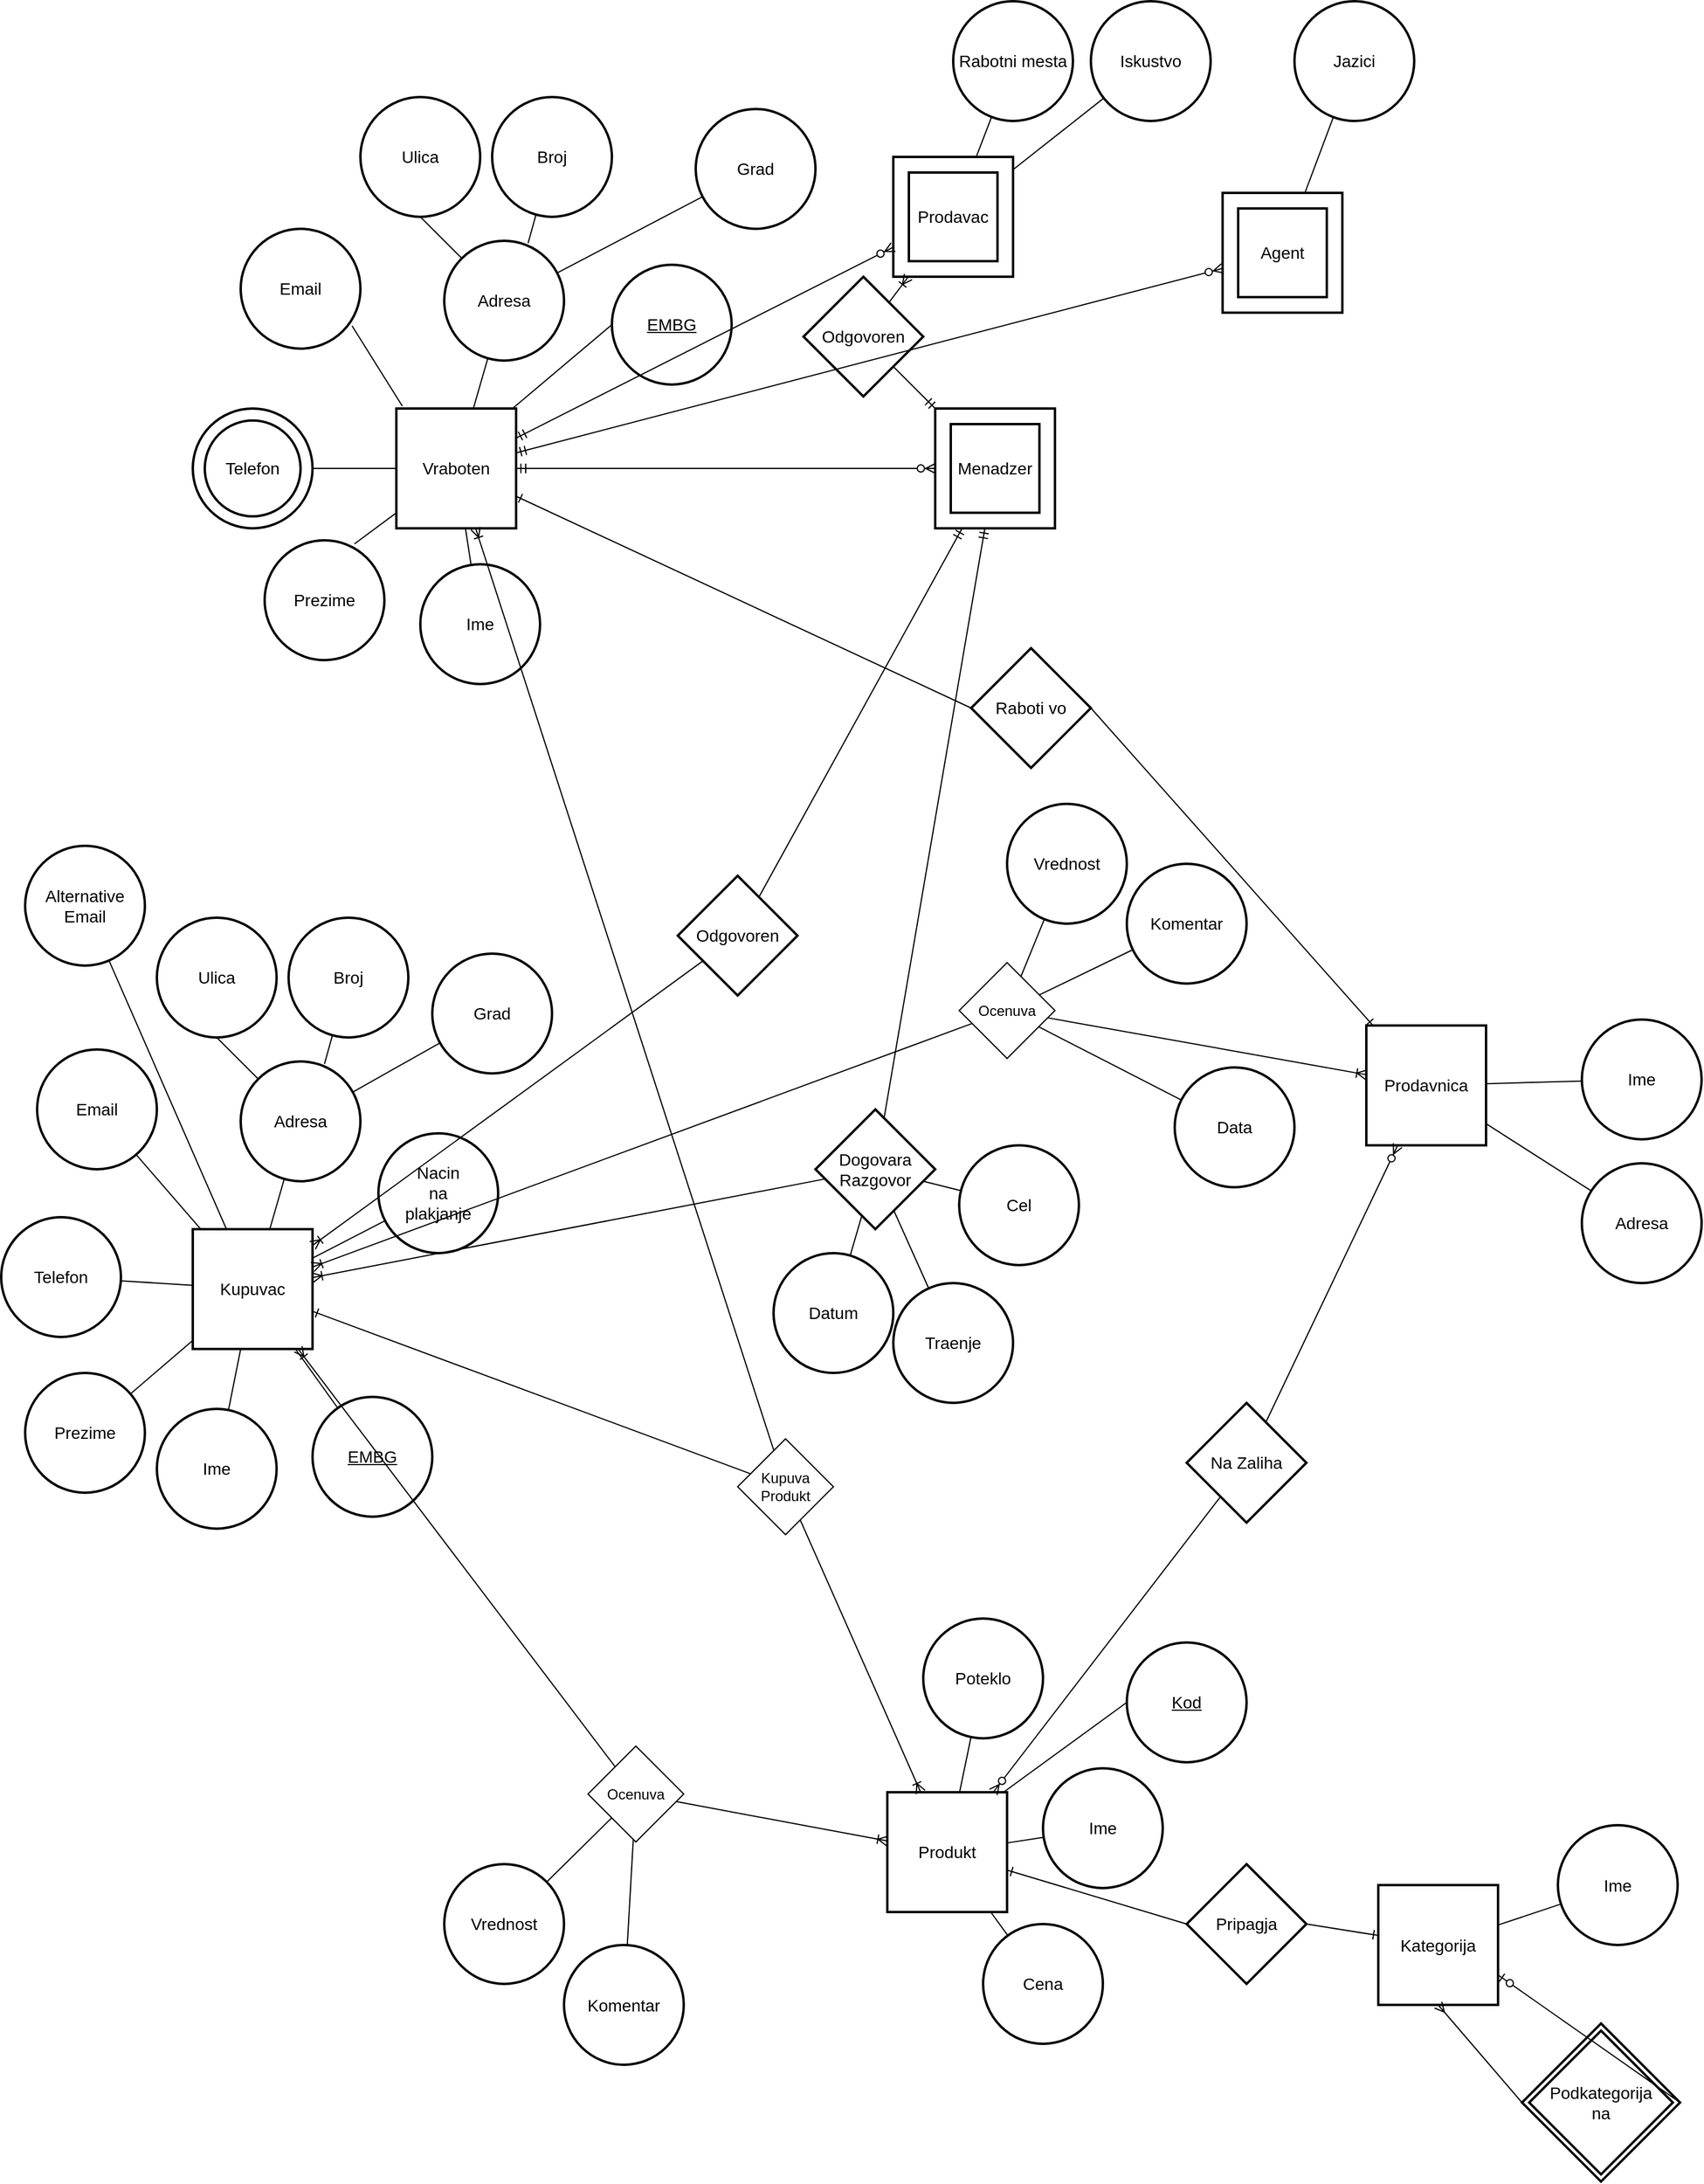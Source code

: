 <mxfile version="12.2.2" type="github" pages="1">
  <diagram id="0FhvJ4OS0k5Z7UG15rpF" name="Page-1">
    <mxGraphModel dx="2684" dy="3049" grid="1" gridSize="10" guides="1" tooltips="1" connect="1" arrows="1" fold="1" page="1" pageScale="1" pageWidth="850" pageHeight="1100" math="0" shadow="0">
      <root>
        <mxCell id="0"/>
        <mxCell id="1" parent="0"/>
        <mxCell id="MRnNkrN-hJjxFnHQ5Um4-1" value="&lt;div&gt;Vraboten&lt;/div&gt;" style="strokeWidth=2;whiteSpace=wrap;html=1;align=center;fontSize=14;" parent="1" vertex="1">
          <mxGeometry x="170" y="260" width="100" height="100" as="geometry"/>
        </mxCell>
        <mxCell id="MRnNkrN-hJjxFnHQ5Um4-2" value="&lt;div&gt;Ime&lt;/div&gt;" style="ellipse;shape=ellipse;margin=10;strokeWidth=2;fontSize=14;whiteSpace=wrap;html=1;align=center;gradientColor=#ffffff;" parent="1" vertex="1">
          <mxGeometry x="190" y="390" width="100" height="100" as="geometry"/>
        </mxCell>
        <mxCell id="MRnNkrN-hJjxFnHQ5Um4-5" value="&lt;div&gt;Prezime&lt;/div&gt;" style="ellipse;shape=ellipse;margin=10;strokeWidth=2;fontSize=14;whiteSpace=wrap;html=1;align=center;gradientColor=#ffffff;" parent="1" vertex="1">
          <mxGeometry x="60" y="370" width="100" height="100" as="geometry"/>
        </mxCell>
        <mxCell id="MRnNkrN-hJjxFnHQ5Um4-6" value="&lt;div&gt;&lt;u&gt;EMBG&lt;/u&gt;&lt;/div&gt;" style="ellipse;shape=ellipse;margin=10;strokeWidth=2;fontSize=14;whiteSpace=wrap;html=1;align=center;gradientColor=#ffffff;" parent="1" vertex="1">
          <mxGeometry x="350" y="140" width="100" height="100" as="geometry"/>
        </mxCell>
        <mxCell id="MRnNkrN-hJjxFnHQ5Um4-7" value="&lt;div&gt;Adresa&lt;/div&gt;" style="ellipse;shape=ellipse;margin=10;strokeWidth=2;fontSize=14;whiteSpace=wrap;html=1;align=center;gradientColor=#ffffff;" parent="1" vertex="1">
          <mxGeometry x="210" y="120" width="100" height="100" as="geometry"/>
        </mxCell>
        <mxCell id="MRnNkrN-hJjxFnHQ5Um4-8" value="&lt;div&gt;Ulica&lt;/div&gt;" style="ellipse;shape=ellipse;margin=10;strokeWidth=2;fontSize=14;whiteSpace=wrap;html=1;align=center;gradientColor=#ffffff;" parent="1" vertex="1">
          <mxGeometry x="140" width="100" height="100" as="geometry"/>
        </mxCell>
        <mxCell id="MRnNkrN-hJjxFnHQ5Um4-9" value="&lt;div&gt;Broj&lt;/div&gt;" style="ellipse;shape=ellipse;margin=10;strokeWidth=2;fontSize=14;whiteSpace=wrap;html=1;align=center;gradientColor=#ffffff;" parent="1" vertex="1">
          <mxGeometry x="250" width="100" height="100" as="geometry"/>
        </mxCell>
        <mxCell id="MRnNkrN-hJjxFnHQ5Um4-10" value="&lt;div&gt;Grad&lt;/div&gt;" style="ellipse;shape=ellipse;margin=10;strokeWidth=2;fontSize=14;whiteSpace=wrap;html=1;align=center;gradientColor=#ffffff;" parent="1" vertex="1">
          <mxGeometry x="420" y="10" width="100" height="100" as="geometry"/>
        </mxCell>
        <mxCell id="MRnNkrN-hJjxFnHQ5Um4-12" value="&lt;div&gt;Email&lt;/div&gt;" style="ellipse;shape=ellipse;margin=10;strokeWidth=2;fontSize=14;whiteSpace=wrap;html=1;align=center;gradientColor=#ffffff;" parent="1" vertex="1">
          <mxGeometry x="40" y="110" width="100" height="100" as="geometry"/>
        </mxCell>
        <mxCell id="MRnNkrN-hJjxFnHQ5Um4-13" value="Telefon" style="ellipse;shape=doubleEllipse;margin=10;strokeWidth=2;fontSize=14;whiteSpace=wrap;html=1;align=center;gradientColor=#ffffff;" parent="1" vertex="1">
          <mxGeometry y="260" width="100" height="100" as="geometry"/>
        </mxCell>
        <mxCell id="MRnNkrN-hJjxFnHQ5Um4-15" value="" style="fontSize=12;html=1;endArrow=none;endFill=0;" parent="1" source="MRnNkrN-hJjxFnHQ5Um4-7" target="MRnNkrN-hJjxFnHQ5Um4-10" edge="1">
          <mxGeometry width="100" height="100" relative="1" as="geometry">
            <mxPoint x="-430" y="730" as="sourcePoint"/>
            <mxPoint x="-330" y="630" as="targetPoint"/>
          </mxGeometry>
        </mxCell>
        <mxCell id="MRnNkrN-hJjxFnHQ5Um4-17" value="" style="fontSize=12;html=1;endArrow=none;endFill=0;exitX=0.7;exitY=0.02;exitDx=0;exitDy=0;exitPerimeter=0;" parent="1" source="MRnNkrN-hJjxFnHQ5Um4-7" target="MRnNkrN-hJjxFnHQ5Um4-9" edge="1">
          <mxGeometry width="100" height="100" relative="1" as="geometry">
            <mxPoint x="248" y="150" as="sourcePoint"/>
            <mxPoint x="370" y="90" as="targetPoint"/>
          </mxGeometry>
        </mxCell>
        <mxCell id="MRnNkrN-hJjxFnHQ5Um4-18" value="" style="fontSize=12;html=1;endArrow=none;endFill=0;entryX=0.5;entryY=1;entryDx=0;entryDy=0;" parent="1" source="MRnNkrN-hJjxFnHQ5Um4-7" target="MRnNkrN-hJjxFnHQ5Um4-8" edge="1">
          <mxGeometry width="100" height="100" relative="1" as="geometry">
            <mxPoint x="190" y="140" as="sourcePoint"/>
            <mxPoint x="380" y="100" as="targetPoint"/>
          </mxGeometry>
        </mxCell>
        <mxCell id="MRnNkrN-hJjxFnHQ5Um4-20" value="" style="fontSize=12;html=1;endArrow=none;endFill=0;entryX=0.93;entryY=0.81;entryDx=0;entryDy=0;entryPerimeter=0;exitX=0.05;exitY=-0.02;exitDx=0;exitDy=0;exitPerimeter=0;" parent="1" source="MRnNkrN-hJjxFnHQ5Um4-1" target="MRnNkrN-hJjxFnHQ5Um4-12" edge="1">
          <mxGeometry width="100" height="100" relative="1" as="geometry">
            <mxPoint x="234.645" y="144.645" as="sourcePoint"/>
            <mxPoint x="200" y="110" as="targetPoint"/>
          </mxGeometry>
        </mxCell>
        <mxCell id="MRnNkrN-hJjxFnHQ5Um4-21" value="" style="fontSize=12;html=1;endArrow=none;endFill=0;" parent="1" source="MRnNkrN-hJjxFnHQ5Um4-7" target="MRnNkrN-hJjxFnHQ5Um4-1" edge="1">
          <mxGeometry width="100" height="100" relative="1" as="geometry">
            <mxPoint x="244.645" y="154.645" as="sourcePoint"/>
            <mxPoint x="252" y="250" as="targetPoint"/>
          </mxGeometry>
        </mxCell>
        <mxCell id="MRnNkrN-hJjxFnHQ5Um4-22" value="" style="fontSize=12;html=1;endArrow=none;endFill=0;entryX=0.97;entryY=0;entryDx=0;entryDy=0;exitX=0;exitY=0.5;exitDx=0;exitDy=0;entryPerimeter=0;" parent="1" source="MRnNkrN-hJjxFnHQ5Um4-6" target="MRnNkrN-hJjxFnHQ5Um4-1" edge="1">
          <mxGeometry width="100" height="100" relative="1" as="geometry">
            <mxPoint x="254.645" y="164.645" as="sourcePoint"/>
            <mxPoint x="220" y="130" as="targetPoint"/>
          </mxGeometry>
        </mxCell>
        <mxCell id="MRnNkrN-hJjxFnHQ5Um4-23" value="" style="fontSize=12;html=1;endArrow=none;endFill=0;entryX=0.75;entryY=0.03;entryDx=0;entryDy=0;entryPerimeter=0;" parent="1" source="MRnNkrN-hJjxFnHQ5Um4-1" target="MRnNkrN-hJjxFnHQ5Um4-5" edge="1">
          <mxGeometry width="100" height="100" relative="1" as="geometry">
            <mxPoint x="264.645" y="174.645" as="sourcePoint"/>
            <mxPoint x="230" y="140" as="targetPoint"/>
          </mxGeometry>
        </mxCell>
        <mxCell id="MRnNkrN-hJjxFnHQ5Um4-24" value="" style="fontSize=12;html=1;endArrow=none;endFill=0;" parent="1" source="MRnNkrN-hJjxFnHQ5Um4-1" target="MRnNkrN-hJjxFnHQ5Um4-13" edge="1">
          <mxGeometry width="100" height="100" relative="1" as="geometry">
            <mxPoint x="274.645" y="184.645" as="sourcePoint"/>
            <mxPoint x="240" y="150" as="targetPoint"/>
          </mxGeometry>
        </mxCell>
        <mxCell id="MRnNkrN-hJjxFnHQ5Um4-25" value="" style="fontSize=12;html=1;endArrow=none;endFill=0;" parent="1" source="MRnNkrN-hJjxFnHQ5Um4-1" target="MRnNkrN-hJjxFnHQ5Um4-2" edge="1">
          <mxGeometry width="100" height="100" relative="1" as="geometry">
            <mxPoint x="284.645" y="194.645" as="sourcePoint"/>
            <mxPoint x="250" y="160" as="targetPoint"/>
          </mxGeometry>
        </mxCell>
        <mxCell id="MRnNkrN-hJjxFnHQ5Um4-26" value="&lt;div&gt;Produkt&lt;/div&gt;" style="strokeWidth=2;whiteSpace=wrap;html=1;align=center;fontSize=14;" parent="1" vertex="1">
          <mxGeometry x="580" y="1415" width="100" height="100" as="geometry"/>
        </mxCell>
        <mxCell id="MRnNkrN-hJjxFnHQ5Um4-27" value="&lt;div&gt;Ime&lt;/div&gt;" style="ellipse;shape=ellipse;margin=10;strokeWidth=2;fontSize=14;whiteSpace=wrap;html=1;align=center;gradientColor=#ffffff;" parent="1" vertex="1">
          <mxGeometry x="710" y="1395" width="100" height="100" as="geometry"/>
        </mxCell>
        <mxCell id="MRnNkrN-hJjxFnHQ5Um4-28" value="&lt;div&gt;Cena&lt;/div&gt;" style="ellipse;shape=ellipse;margin=10;strokeWidth=2;fontSize=14;whiteSpace=wrap;html=1;align=center;gradientColor=#ffffff;" parent="1" vertex="1">
          <mxGeometry x="660" y="1525" width="100" height="100" as="geometry"/>
        </mxCell>
        <mxCell id="MRnNkrN-hJjxFnHQ5Um4-29" value="&lt;div&gt;&lt;u&gt;Kod&lt;/u&gt;&lt;/div&gt;" style="ellipse;shape=ellipse;margin=10;strokeWidth=2;fontSize=14;whiteSpace=wrap;html=1;align=center;gradientColor=#ffffff;" parent="1" vertex="1">
          <mxGeometry x="780" y="1290" width="100" height="100" as="geometry"/>
        </mxCell>
        <mxCell id="MRnNkrN-hJjxFnHQ5Um4-34" value="Poteklo" style="ellipse;shape=ellipse;margin=10;strokeWidth=2;fontSize=14;whiteSpace=wrap;html=1;align=center;gradientColor=#ffffff;" parent="1" vertex="1">
          <mxGeometry x="610" y="1270" width="100" height="100" as="geometry"/>
        </mxCell>
        <mxCell id="MRnNkrN-hJjxFnHQ5Um4-39" value="" style="fontSize=12;html=1;endArrow=none;endFill=0;" parent="1" source="MRnNkrN-hJjxFnHQ5Um4-26" target="MRnNkrN-hJjxFnHQ5Um4-34" edge="1">
          <mxGeometry width="100" height="100" relative="1" as="geometry">
            <mxPoint x="594.645" y="1284.645" as="sourcePoint"/>
            <mxPoint x="560" y="1250" as="targetPoint"/>
          </mxGeometry>
        </mxCell>
        <mxCell id="MRnNkrN-hJjxFnHQ5Um4-41" value="" style="fontSize=12;html=1;endArrow=none;endFill=0;entryX=0.97;entryY=0;entryDx=0;entryDy=0;exitX=0;exitY=0.5;exitDx=0;exitDy=0;entryPerimeter=0;" parent="1" source="MRnNkrN-hJjxFnHQ5Um4-29" target="MRnNkrN-hJjxFnHQ5Um4-26" edge="1">
          <mxGeometry width="100" height="100" relative="1" as="geometry">
            <mxPoint x="614.645" y="1304.645" as="sourcePoint"/>
            <mxPoint x="580" y="1270" as="targetPoint"/>
          </mxGeometry>
        </mxCell>
        <mxCell id="MRnNkrN-hJjxFnHQ5Um4-42" value="" style="fontSize=12;html=1;endArrow=none;endFill=0;" parent="1" source="MRnNkrN-hJjxFnHQ5Um4-26" target="MRnNkrN-hJjxFnHQ5Um4-28" edge="1">
          <mxGeometry width="100" height="100" relative="1" as="geometry">
            <mxPoint x="624.645" y="1314.645" as="sourcePoint"/>
            <mxPoint x="590" y="1280" as="targetPoint"/>
          </mxGeometry>
        </mxCell>
        <mxCell id="MRnNkrN-hJjxFnHQ5Um4-44" value="" style="fontSize=12;html=1;endArrow=none;endFill=0;" parent="1" source="MRnNkrN-hJjxFnHQ5Um4-26" target="MRnNkrN-hJjxFnHQ5Um4-27" edge="1">
          <mxGeometry width="100" height="100" relative="1" as="geometry">
            <mxPoint x="644.645" y="1334.645" as="sourcePoint"/>
            <mxPoint x="610" y="1300" as="targetPoint"/>
          </mxGeometry>
        </mxCell>
        <mxCell id="MRnNkrN-hJjxFnHQ5Um4-45" value="Prodavnica" style="strokeWidth=2;whiteSpace=wrap;html=1;align=center;fontSize=14;" parent="1" vertex="1">
          <mxGeometry x="980" y="775" width="100" height="100" as="geometry"/>
        </mxCell>
        <mxCell id="MRnNkrN-hJjxFnHQ5Um4-46" value="&lt;div&gt;Ime&lt;/div&gt;" style="ellipse;shape=ellipse;margin=10;strokeWidth=2;fontSize=14;whiteSpace=wrap;html=1;align=center;gradientColor=#ffffff;" parent="1" vertex="1">
          <mxGeometry x="1160" y="770" width="100" height="100" as="geometry"/>
        </mxCell>
        <mxCell id="MRnNkrN-hJjxFnHQ5Um4-47" value="Adresa" style="ellipse;shape=ellipse;margin=10;strokeWidth=2;fontSize=14;whiteSpace=wrap;html=1;align=center;gradientColor=#ffffff;" parent="1" vertex="1">
          <mxGeometry x="1160" y="890" width="100" height="100" as="geometry"/>
        </mxCell>
        <mxCell id="MRnNkrN-hJjxFnHQ5Um4-52" value="" style="fontSize=12;html=1;endArrow=none;endFill=0;" parent="1" source="MRnNkrN-hJjxFnHQ5Um4-45" target="MRnNkrN-hJjxFnHQ5Um4-47" edge="1">
          <mxGeometry width="100" height="100" relative="1" as="geometry">
            <mxPoint x="1074.645" y="689.645" as="sourcePoint"/>
            <mxPoint x="1040" y="655" as="targetPoint"/>
          </mxGeometry>
        </mxCell>
        <mxCell id="MRnNkrN-hJjxFnHQ5Um4-53" value="" style="fontSize=12;html=1;endArrow=none;endFill=0;" parent="1" source="MRnNkrN-hJjxFnHQ5Um4-45" target="MRnNkrN-hJjxFnHQ5Um4-46" edge="1">
          <mxGeometry width="100" height="100" relative="1" as="geometry">
            <mxPoint x="1094.645" y="709.645" as="sourcePoint"/>
            <mxPoint x="1060" y="675" as="targetPoint"/>
          </mxGeometry>
        </mxCell>
        <mxCell id="MRnNkrN-hJjxFnHQ5Um4-63" value="Kupuvac" style="strokeWidth=2;whiteSpace=wrap;html=1;align=center;fontSize=14;" parent="1" vertex="1">
          <mxGeometry y="945" width="100" height="100" as="geometry"/>
        </mxCell>
        <mxCell id="MRnNkrN-hJjxFnHQ5Um4-64" value="&lt;div&gt;Ime&lt;/div&gt;" style="ellipse;shape=ellipse;margin=10;strokeWidth=2;fontSize=14;whiteSpace=wrap;html=1;align=center;gradientColor=#ffffff;" parent="1" vertex="1">
          <mxGeometry x="-30" y="1095" width="100" height="100" as="geometry"/>
        </mxCell>
        <mxCell id="MRnNkrN-hJjxFnHQ5Um4-65" value="&lt;div&gt;Prezime&lt;/div&gt;" style="ellipse;shape=ellipse;margin=10;strokeWidth=2;fontSize=14;whiteSpace=wrap;html=1;align=center;gradientColor=#ffffff;" parent="1" vertex="1">
          <mxGeometry x="-140" y="1065" width="100" height="100" as="geometry"/>
        </mxCell>
        <mxCell id="MRnNkrN-hJjxFnHQ5Um4-66" value="&lt;div&gt;&lt;u&gt;EMBG&lt;/u&gt;&lt;/div&gt;" style="ellipse;shape=ellipse;margin=10;strokeWidth=2;fontSize=14;whiteSpace=wrap;html=1;align=center;gradientColor=#ffffff;" parent="1" vertex="1">
          <mxGeometry x="100" y="1085" width="100" height="100" as="geometry"/>
        </mxCell>
        <mxCell id="MRnNkrN-hJjxFnHQ5Um4-67" value="&lt;div&gt;Adresa&lt;/div&gt;" style="ellipse;shape=ellipse;margin=10;strokeWidth=2;fontSize=14;whiteSpace=wrap;html=1;align=center;gradientColor=#ffffff;" parent="1" vertex="1">
          <mxGeometry x="40" y="805" width="100" height="100" as="geometry"/>
        </mxCell>
        <mxCell id="MRnNkrN-hJjxFnHQ5Um4-68" value="&lt;div&gt;Ulica&lt;/div&gt;" style="ellipse;shape=ellipse;margin=10;strokeWidth=2;fontSize=14;whiteSpace=wrap;html=1;align=center;gradientColor=#ffffff;" parent="1" vertex="1">
          <mxGeometry x="-30" y="685" width="100" height="100" as="geometry"/>
        </mxCell>
        <mxCell id="MRnNkrN-hJjxFnHQ5Um4-69" value="&lt;div&gt;Broj&lt;/div&gt;" style="ellipse;shape=ellipse;margin=10;strokeWidth=2;fontSize=14;whiteSpace=wrap;html=1;align=center;gradientColor=#ffffff;" parent="1" vertex="1">
          <mxGeometry x="80" y="685" width="100" height="100" as="geometry"/>
        </mxCell>
        <mxCell id="MRnNkrN-hJjxFnHQ5Um4-70" value="&lt;div&gt;Grad&lt;/div&gt;" style="ellipse;shape=ellipse;margin=10;strokeWidth=2;fontSize=14;whiteSpace=wrap;html=1;align=center;gradientColor=#ffffff;" parent="1" vertex="1">
          <mxGeometry x="200" y="715" width="100" height="100" as="geometry"/>
        </mxCell>
        <mxCell id="MRnNkrN-hJjxFnHQ5Um4-71" value="&lt;div&gt;Email&lt;/div&gt;" style="ellipse;shape=ellipse;margin=10;strokeWidth=2;fontSize=14;whiteSpace=wrap;html=1;align=center;gradientColor=#ffffff;" parent="1" vertex="1">
          <mxGeometry x="-130" y="795" width="100" height="100" as="geometry"/>
        </mxCell>
        <mxCell id="MRnNkrN-hJjxFnHQ5Um4-73" value="" style="fontSize=12;html=1;endArrow=none;endFill=0;" parent="1" source="MRnNkrN-hJjxFnHQ5Um4-67" target="MRnNkrN-hJjxFnHQ5Um4-70" edge="1">
          <mxGeometry width="100" height="100" relative="1" as="geometry">
            <mxPoint x="-600" y="1415" as="sourcePoint"/>
            <mxPoint x="-500" y="1315" as="targetPoint"/>
          </mxGeometry>
        </mxCell>
        <mxCell id="MRnNkrN-hJjxFnHQ5Um4-74" value="" style="fontSize=12;html=1;endArrow=none;endFill=0;exitX=0.7;exitY=0.02;exitDx=0;exitDy=0;exitPerimeter=0;" parent="1" source="MRnNkrN-hJjxFnHQ5Um4-67" target="MRnNkrN-hJjxFnHQ5Um4-69" edge="1">
          <mxGeometry width="100" height="100" relative="1" as="geometry">
            <mxPoint x="78" y="835" as="sourcePoint"/>
            <mxPoint x="200" y="775" as="targetPoint"/>
          </mxGeometry>
        </mxCell>
        <mxCell id="MRnNkrN-hJjxFnHQ5Um4-75" value="" style="fontSize=12;html=1;endArrow=none;endFill=0;entryX=0.5;entryY=1;entryDx=0;entryDy=0;" parent="1" source="MRnNkrN-hJjxFnHQ5Um4-67" target="MRnNkrN-hJjxFnHQ5Um4-68" edge="1">
          <mxGeometry width="100" height="100" relative="1" as="geometry">
            <mxPoint x="20" y="825" as="sourcePoint"/>
            <mxPoint x="210" y="785" as="targetPoint"/>
          </mxGeometry>
        </mxCell>
        <mxCell id="MRnNkrN-hJjxFnHQ5Um4-76" value="" style="fontSize=12;html=1;endArrow=none;endFill=0;" parent="1" source="MRnNkrN-hJjxFnHQ5Um4-63" target="MRnNkrN-hJjxFnHQ5Um4-71" edge="1">
          <mxGeometry width="100" height="100" relative="1" as="geometry">
            <mxPoint x="64.645" y="829.645" as="sourcePoint"/>
            <mxPoint x="30" y="795" as="targetPoint"/>
          </mxGeometry>
        </mxCell>
        <mxCell id="MRnNkrN-hJjxFnHQ5Um4-77" value="" style="fontSize=12;html=1;endArrow=none;endFill=0;" parent="1" source="MRnNkrN-hJjxFnHQ5Um4-67" target="MRnNkrN-hJjxFnHQ5Um4-63" edge="1">
          <mxGeometry width="100" height="100" relative="1" as="geometry">
            <mxPoint x="74.645" y="839.645" as="sourcePoint"/>
            <mxPoint x="82" y="935" as="targetPoint"/>
          </mxGeometry>
        </mxCell>
        <mxCell id="MRnNkrN-hJjxFnHQ5Um4-78" value="" style="fontSize=12;html=1;endArrow=none;endFill=0;" parent="1" source="MRnNkrN-hJjxFnHQ5Um4-66" target="MRnNkrN-hJjxFnHQ5Um4-63" edge="1">
          <mxGeometry width="100" height="100" relative="1" as="geometry">
            <mxPoint x="84.645" y="849.645" as="sourcePoint"/>
            <mxPoint x="50" y="815" as="targetPoint"/>
          </mxGeometry>
        </mxCell>
        <mxCell id="MRnNkrN-hJjxFnHQ5Um4-79" value="" style="fontSize=12;html=1;endArrow=none;endFill=0;" parent="1" source="MRnNkrN-hJjxFnHQ5Um4-63" target="MRnNkrN-hJjxFnHQ5Um4-65" edge="1">
          <mxGeometry width="100" height="100" relative="1" as="geometry">
            <mxPoint x="94.645" y="859.645" as="sourcePoint"/>
            <mxPoint x="60" y="825" as="targetPoint"/>
          </mxGeometry>
        </mxCell>
        <mxCell id="MRnNkrN-hJjxFnHQ5Um4-80" value="" style="fontSize=12;html=1;endArrow=none;endFill=0;" parent="1" source="MRnNkrN-hJjxFnHQ5Um4-63" target="MRnNkrN-hJjxFnHQ5Um4-82" edge="1">
          <mxGeometry width="100" height="100" relative="1" as="geometry">
            <mxPoint x="104.645" y="869.645" as="sourcePoint"/>
            <mxPoint x="-70" y="995" as="targetPoint"/>
          </mxGeometry>
        </mxCell>
        <mxCell id="MRnNkrN-hJjxFnHQ5Um4-81" value="" style="fontSize=12;html=1;endArrow=none;endFill=0;" parent="1" source="MRnNkrN-hJjxFnHQ5Um4-63" target="MRnNkrN-hJjxFnHQ5Um4-64" edge="1">
          <mxGeometry width="100" height="100" relative="1" as="geometry">
            <mxPoint x="114.645" y="879.645" as="sourcePoint"/>
            <mxPoint x="80" y="845" as="targetPoint"/>
          </mxGeometry>
        </mxCell>
        <mxCell id="MRnNkrN-hJjxFnHQ5Um4-82" value="&lt;div&gt;Telefon&lt;/div&gt;" style="ellipse;shape=ellipse;margin=10;strokeWidth=2;fontSize=14;whiteSpace=wrap;html=1;align=center;gradientColor=#ffffff;" parent="1" vertex="1">
          <mxGeometry x="-160" y="935" width="100" height="100" as="geometry"/>
        </mxCell>
        <mxCell id="MRnNkrN-hJjxFnHQ5Um4-83" value="&lt;div&gt;Nacin&lt;/div&gt;&lt;div&gt;na&lt;/div&gt;&lt;div&gt;plakjanje&lt;br&gt;&lt;/div&gt;" style="ellipse;shape=ellipse;margin=10;strokeWidth=2;fontSize=14;whiteSpace=wrap;html=1;align=center;gradientColor=#ffffff;" parent="1" vertex="1">
          <mxGeometry x="155" y="865" width="100" height="100" as="geometry"/>
        </mxCell>
        <mxCell id="MRnNkrN-hJjxFnHQ5Um4-84" value="" style="fontSize=12;html=1;endArrow=none;endFill=0;" parent="1" source="MRnNkrN-hJjxFnHQ5Um4-63" target="MRnNkrN-hJjxFnHQ5Um4-83" edge="1">
          <mxGeometry width="100" height="100" relative="1" as="geometry">
            <mxPoint x="336.667" y="1010" as="sourcePoint"/>
            <mxPoint x="360" y="860" as="targetPoint"/>
          </mxGeometry>
        </mxCell>
        <mxCell id="MRnNkrN-hJjxFnHQ5Um4-85" value="&lt;div&gt;Alternative&lt;/div&gt;&lt;div&gt;Email&lt;/div&gt;" style="ellipse;shape=ellipse;margin=10;strokeWidth=2;fontSize=14;whiteSpace=wrap;html=1;align=center;gradientColor=#ffffff;" parent="1" vertex="1">
          <mxGeometry x="-140" y="625" width="100" height="100" as="geometry"/>
        </mxCell>
        <mxCell id="MRnNkrN-hJjxFnHQ5Um4-86" value="" style="fontSize=12;html=1;endArrow=none;endFill=0;" parent="1" source="MRnNkrN-hJjxFnHQ5Um4-63" target="MRnNkrN-hJjxFnHQ5Um4-85" edge="1">
          <mxGeometry width="100" height="100" relative="1" as="geometry">
            <mxPoint x="-9.833" y="820" as="sourcePoint"/>
            <mxPoint x="13.5" y="670" as="targetPoint"/>
          </mxGeometry>
        </mxCell>
        <mxCell id="MRnNkrN-hJjxFnHQ5Um4-87" value="Kategorija" style="strokeWidth=2;whiteSpace=wrap;html=1;align=center;fontSize=14;" parent="1" vertex="1">
          <mxGeometry x="990" y="1492.5" width="100" height="100" as="geometry"/>
        </mxCell>
        <mxCell id="MRnNkrN-hJjxFnHQ5Um4-88" value="&lt;div&gt;Ime&lt;/div&gt;" style="ellipse;shape=ellipse;margin=10;strokeWidth=2;fontSize=14;whiteSpace=wrap;html=1;align=center;gradientColor=#ffffff;" parent="1" vertex="1">
          <mxGeometry x="1140" y="1442.5" width="100" height="100" as="geometry"/>
        </mxCell>
        <mxCell id="MRnNkrN-hJjxFnHQ5Um4-91" value="" style="fontSize=12;html=1;endArrow=none;endFill=0;" parent="1" source="MRnNkrN-hJjxFnHQ5Um4-87" target="MRnNkrN-hJjxFnHQ5Um4-88" edge="1">
          <mxGeometry width="100" height="100" relative="1" as="geometry">
            <mxPoint x="1074.645" y="1382.145" as="sourcePoint"/>
            <mxPoint x="1040" y="1347.5" as="targetPoint"/>
          </mxGeometry>
        </mxCell>
        <mxCell id="MRnNkrN-hJjxFnHQ5Um4-93" value="&lt;div&gt;Podkategorija&lt;/div&gt;&lt;div&gt;na&lt;br&gt;&lt;/div&gt;" style="shape=rhombus;double=1;strokeWidth=2;fontSize=17;perimeter=rhombusPerimeter;whiteSpace=wrap;html=1;align=center;fontSize=14;gradientColor=#ffffff;" parent="1" vertex="1">
          <mxGeometry x="1110" y="1608" width="132" height="132" as="geometry"/>
        </mxCell>
        <mxCell id="MRnNkrN-hJjxFnHQ5Um4-95" value="" style="fontSize=12;html=1;endArrow=ERzeroToOne;endFill=1;exitX=1;exitY=0.5;exitDx=0;exitDy=0;entryX=1;entryY=0.75;entryDx=0;entryDy=0;" parent="1" source="MRnNkrN-hJjxFnHQ5Um4-93" edge="1" target="MRnNkrN-hJjxFnHQ5Um4-87">
          <mxGeometry width="100" height="100" relative="1" as="geometry">
            <mxPoint x="1160" y="1672.5" as="sourcePoint"/>
            <mxPoint x="1070" y="1596.5" as="targetPoint"/>
          </mxGeometry>
        </mxCell>
        <mxCell id="MRnNkrN-hJjxFnHQ5Um4-96" value="" style="fontSize=12;html=1;endArrow=ERmany;exitX=0;exitY=0.5;exitDx=0;exitDy=0;entryX=0.5;entryY=1;entryDx=0;entryDy=0;" parent="1" source="MRnNkrN-hJjxFnHQ5Um4-93" target="MRnNkrN-hJjxFnHQ5Um4-87" edge="1">
          <mxGeometry width="100" height="100" relative="1" as="geometry">
            <mxPoint x="410" y="1822.5" as="sourcePoint"/>
            <mxPoint x="510" y="1722.5" as="targetPoint"/>
          </mxGeometry>
        </mxCell>
        <mxCell id="MRnNkrN-hJjxFnHQ5Um4-97" value="Prodavac" style="shape=ext;strokeWidth=2;margin=10;double=1;whiteSpace=wrap;html=1;align=center;fontSize=14;gradientColor=#ffffff;" parent="1" vertex="1">
          <mxGeometry x="585" y="50" width="100" height="100" as="geometry"/>
        </mxCell>
        <mxCell id="MRnNkrN-hJjxFnHQ5Um4-98" value="Rabotni mesta" style="ellipse;shape=ellipse;margin=10;strokeWidth=2;fontSize=14;whiteSpace=wrap;html=1;align=center;gradientColor=#ffffff;" parent="1" vertex="1">
          <mxGeometry x="635" y="-80" width="100" height="100" as="geometry"/>
        </mxCell>
        <mxCell id="MRnNkrN-hJjxFnHQ5Um4-99" value="Iskustvo" style="ellipse;shape=ellipse;margin=10;strokeWidth=2;fontSize=14;whiteSpace=wrap;html=1;align=center;gradientColor=#ffffff;" parent="1" vertex="1">
          <mxGeometry x="750" y="-80" width="100" height="100" as="geometry"/>
        </mxCell>
        <mxCell id="MRnNkrN-hJjxFnHQ5Um4-100" value="" style="fontSize=12;html=1;endArrow=none;endFill=0;" parent="1" source="MRnNkrN-hJjxFnHQ5Um4-97" target="MRnNkrN-hJjxFnHQ5Um4-99" edge="1">
          <mxGeometry width="100" height="100" relative="1" as="geometry">
            <mxPoint x="615" y="177.059" as="sourcePoint"/>
            <mxPoint x="675" y="-30" as="targetPoint"/>
          </mxGeometry>
        </mxCell>
        <mxCell id="MRnNkrN-hJjxFnHQ5Um4-101" value="" style="fontSize=12;html=1;endArrow=none;endFill=0;" parent="1" source="MRnNkrN-hJjxFnHQ5Um4-97" target="MRnNkrN-hJjxFnHQ5Um4-98" edge="1">
          <mxGeometry width="100" height="100" relative="1" as="geometry">
            <mxPoint x="672.692" y="190" as="sourcePoint"/>
            <mxPoint x="695" y="-10" as="targetPoint"/>
          </mxGeometry>
        </mxCell>
        <mxCell id="MRnNkrN-hJjxFnHQ5Um4-102" value="Agent" style="shape=ext;strokeWidth=2;margin=10;double=1;whiteSpace=wrap;html=1;align=center;fontSize=14;gradientColor=#ffffff;" parent="1" vertex="1">
          <mxGeometry x="860" y="80" width="100" height="100" as="geometry"/>
        </mxCell>
        <mxCell id="MRnNkrN-hJjxFnHQ5Um4-103" value="Jazici" style="ellipse;shape=ellipse;margin=10;strokeWidth=2;fontSize=14;whiteSpace=wrap;html=1;align=center;gradientColor=#ffffff;" parent="1" vertex="1">
          <mxGeometry x="920" y="-80" width="100" height="100" as="geometry"/>
        </mxCell>
        <mxCell id="MRnNkrN-hJjxFnHQ5Um4-106" value="" style="fontSize=12;html=1;endArrow=none;endFill=0;" parent="1" source="MRnNkrN-hJjxFnHQ5Um4-102" target="MRnNkrN-hJjxFnHQ5Um4-103" edge="1">
          <mxGeometry width="100" height="100" relative="1" as="geometry">
            <mxPoint x="957.692" y="190" as="sourcePoint"/>
            <mxPoint x="980" y="-10" as="targetPoint"/>
          </mxGeometry>
        </mxCell>
        <mxCell id="MRnNkrN-hJjxFnHQ5Um4-107" value="Menadzer" style="shape=ext;strokeWidth=2;margin=10;double=1;whiteSpace=wrap;html=1;align=center;fontSize=14;gradientColor=#ffffff;" parent="1" vertex="1">
          <mxGeometry x="620" y="260" width="100" height="100" as="geometry"/>
        </mxCell>
        <mxCell id="MRnNkrN-hJjxFnHQ5Um4-110" value="&lt;div&gt;Odgovoren&lt;/div&gt;" style="shape=rhombus;strokeWidth=2;fontSize=17;perimeter=rhombusPerimeter;whiteSpace=wrap;html=1;align=center;fontSize=14;gradientColor=#ffffff;" parent="1" vertex="1">
          <mxGeometry x="510" y="150" width="100" height="100" as="geometry"/>
        </mxCell>
        <mxCell id="MRnNkrN-hJjxFnHQ5Um4-111" value="" style="fontSize=12;html=1;endArrow=ERoneToMany;" parent="1" source="MRnNkrN-hJjxFnHQ5Um4-110" target="MRnNkrN-hJjxFnHQ5Um4-97" edge="1">
          <mxGeometry width="100" height="100" relative="1" as="geometry">
            <mxPoint x="470" y="540" as="sourcePoint"/>
            <mxPoint x="570" y="440" as="targetPoint"/>
          </mxGeometry>
        </mxCell>
        <mxCell id="MRnNkrN-hJjxFnHQ5Um4-113" value="" style="fontSize=12;html=1;endArrow=ERmandOne;" parent="1" source="MRnNkrN-hJjxFnHQ5Um4-110" target="MRnNkrN-hJjxFnHQ5Um4-107" edge="1">
          <mxGeometry width="100" height="100" relative="1" as="geometry">
            <mxPoint x="510" y="510" as="sourcePoint"/>
            <mxPoint x="610" y="410" as="targetPoint"/>
          </mxGeometry>
        </mxCell>
        <mxCell id="MRnNkrN-hJjxFnHQ5Um4-118" value="" style="fontSize=12;html=1;endArrow=ERzeroToMany;startArrow=ERmandOne;" parent="1" source="MRnNkrN-hJjxFnHQ5Um4-1" target="MRnNkrN-hJjxFnHQ5Um4-97" edge="1">
          <mxGeometry width="100" height="100" relative="1" as="geometry">
            <mxPoint x="430" y="420" as="sourcePoint"/>
            <mxPoint x="530" y="320" as="targetPoint"/>
          </mxGeometry>
        </mxCell>
        <mxCell id="MRnNkrN-hJjxFnHQ5Um4-119" value="" style="fontSize=12;html=1;endArrow=ERzeroToMany;startArrow=ERmandOne;" parent="1" source="MRnNkrN-hJjxFnHQ5Um4-1" target="MRnNkrN-hJjxFnHQ5Um4-102" edge="1">
          <mxGeometry width="100" height="100" relative="1" as="geometry">
            <mxPoint x="280" y="294.699" as="sourcePoint"/>
            <mxPoint x="595" y="135.301" as="targetPoint"/>
          </mxGeometry>
        </mxCell>
        <mxCell id="MRnNkrN-hJjxFnHQ5Um4-120" value="" style="fontSize=12;html=1;endArrow=ERzeroToMany;startArrow=ERmandOne;" parent="1" source="MRnNkrN-hJjxFnHQ5Um4-1" target="MRnNkrN-hJjxFnHQ5Um4-107" edge="1">
          <mxGeometry width="100" height="100" relative="1" as="geometry">
            <mxPoint x="280" y="306.957" as="sourcePoint"/>
            <mxPoint x="870" y="153.043" as="targetPoint"/>
          </mxGeometry>
        </mxCell>
        <mxCell id="MRnNkrN-hJjxFnHQ5Um4-123" value="Pripagja" style="shape=rhombus;strokeWidth=2;fontSize=17;perimeter=rhombusPerimeter;whiteSpace=wrap;html=1;align=center;fontSize=14;gradientColor=#ffffff;" parent="1" vertex="1">
          <mxGeometry x="830" y="1475" width="100" height="100" as="geometry"/>
        </mxCell>
        <mxCell id="MRnNkrN-hJjxFnHQ5Um4-125" value="" style="fontSize=12;html=1;endArrow=ERone;endFill=1;exitX=0;exitY=0.5;exitDx=0;exitDy=0;" parent="1" source="MRnNkrN-hJjxFnHQ5Um4-123" target="MRnNkrN-hJjxFnHQ5Um4-26" edge="1">
          <mxGeometry width="100" height="100" relative="1" as="geometry">
            <mxPoint x="480" y="1655" as="sourcePoint"/>
            <mxPoint x="580" y="1555" as="targetPoint"/>
          </mxGeometry>
        </mxCell>
        <mxCell id="MRnNkrN-hJjxFnHQ5Um4-126" value="" style="fontSize=12;html=1;endArrow=ERone;endFill=1;exitX=1;exitY=0.5;exitDx=0;exitDy=0;" parent="1" source="MRnNkrN-hJjxFnHQ5Um4-123" target="MRnNkrN-hJjxFnHQ5Um4-87" edge="1">
          <mxGeometry width="100" height="100" relative="1" as="geometry">
            <mxPoint x="620" y="1605" as="sourcePoint"/>
            <mxPoint x="410" y="1544.423" as="targetPoint"/>
          </mxGeometry>
        </mxCell>
        <mxCell id="MRnNkrN-hJjxFnHQ5Um4-127" value="Na Zaliha" style="shape=rhombus;strokeWidth=2;fontSize=17;perimeter=rhombusPerimeter;whiteSpace=wrap;html=1;align=center;fontSize=14;gradientColor=#ffffff;" parent="1" vertex="1">
          <mxGeometry x="830" y="1090" width="100" height="100" as="geometry"/>
        </mxCell>
        <mxCell id="MRnNkrN-hJjxFnHQ5Um4-130" value="" style="fontSize=12;html=1;endArrow=ERzeroToMany;endFill=1;" parent="1" source="MRnNkrN-hJjxFnHQ5Um4-127" target="MRnNkrN-hJjxFnHQ5Um4-26" edge="1">
          <mxGeometry width="100" height="100" relative="1" as="geometry">
            <mxPoint x="320" y="1665" as="sourcePoint"/>
            <mxPoint x="420" y="1565" as="targetPoint"/>
          </mxGeometry>
        </mxCell>
        <mxCell id="MRnNkrN-hJjxFnHQ5Um4-132" value="" style="fontSize=12;html=1;endArrow=ERzeroToMany;endFill=1;" parent="1" source="MRnNkrN-hJjxFnHQ5Um4-127" target="MRnNkrN-hJjxFnHQ5Um4-45" edge="1">
          <mxGeometry width="100" height="100" relative="1" as="geometry">
            <mxPoint x="810" y="525" as="sourcePoint"/>
            <mxPoint x="810" y="485" as="targetPoint"/>
          </mxGeometry>
        </mxCell>
        <mxCell id="bWdMnsRxI4MZ2S0Pin25-1" value="&lt;div&gt;Raboti vo&lt;/div&gt;" style="shape=rhombus;strokeWidth=2;fontSize=17;perimeter=rhombusPerimeter;whiteSpace=wrap;html=1;align=center;fontSize=14;gradientColor=#ffffff;" vertex="1" parent="1">
          <mxGeometry x="650" y="460" width="100" height="100" as="geometry"/>
        </mxCell>
        <mxCell id="bWdMnsRxI4MZ2S0Pin25-2" value="" style="fontSize=12;html=1;endArrow=ERone;endFill=1;exitX=0;exitY=0.5;exitDx=0;exitDy=0;" edge="1" parent="1" source="bWdMnsRxI4MZ2S0Pin25-1" target="MRnNkrN-hJjxFnHQ5Um4-1">
          <mxGeometry width="100" height="100" relative="1" as="geometry">
            <mxPoint x="250" y="690" as="sourcePoint"/>
            <mxPoint x="450" y="515" as="targetPoint"/>
          </mxGeometry>
        </mxCell>
        <mxCell id="bWdMnsRxI4MZ2S0Pin25-3" value="" style="fontSize=12;html=1;endArrow=ERone;endFill=1;exitX=1;exitY=0.5;exitDx=0;exitDy=0;" edge="1" parent="1" source="bWdMnsRxI4MZ2S0Pin25-1" target="MRnNkrN-hJjxFnHQ5Um4-45">
          <mxGeometry width="100" height="100" relative="1" as="geometry">
            <mxPoint x="390" y="640" as="sourcePoint"/>
            <mxPoint x="743.784" y="425" as="targetPoint"/>
          </mxGeometry>
        </mxCell>
        <mxCell id="bWdMnsRxI4MZ2S0Pin25-4" value="&lt;div&gt;Odgovoren&lt;/div&gt;" style="shape=rhombus;strokeWidth=2;fontSize=17;perimeter=rhombusPerimeter;whiteSpace=wrap;html=1;align=center;fontSize=14;gradientColor=#ffffff;" vertex="1" parent="1">
          <mxGeometry x="405" y="650" width="100" height="100" as="geometry"/>
        </mxCell>
        <mxCell id="bWdMnsRxI4MZ2S0Pin25-5" value="" style="fontSize=12;html=1;endArrow=ERoneToMany;" edge="1" parent="1" source="bWdMnsRxI4MZ2S0Pin25-4" target="MRnNkrN-hJjxFnHQ5Um4-63">
          <mxGeometry width="100" height="100" relative="1" as="geometry">
            <mxPoint x="570" y="1140" as="sourcePoint"/>
            <mxPoint x="697.5" y="750" as="targetPoint"/>
          </mxGeometry>
        </mxCell>
        <mxCell id="bWdMnsRxI4MZ2S0Pin25-6" value="" style="fontSize=12;html=1;endArrow=ERmandOne;" edge="1" parent="1" source="bWdMnsRxI4MZ2S0Pin25-4" target="MRnNkrN-hJjxFnHQ5Um4-107">
          <mxGeometry width="100" height="100" relative="1" as="geometry">
            <mxPoint x="610" y="1110" as="sourcePoint"/>
            <mxPoint x="720" y="860" as="targetPoint"/>
          </mxGeometry>
        </mxCell>
        <mxCell id="bWdMnsRxI4MZ2S0Pin25-7" value="&lt;div&gt;Dogovara&lt;/div&gt;&lt;div&gt;Razgovor&lt;br&gt;&lt;/div&gt;" style="shape=rhombus;strokeWidth=2;fontSize=17;perimeter=rhombusPerimeter;whiteSpace=wrap;html=1;align=center;fontSize=14;gradientColor=#ffffff;" vertex="1" parent="1">
          <mxGeometry x="520" y="845" width="100" height="100" as="geometry"/>
        </mxCell>
        <mxCell id="bWdMnsRxI4MZ2S0Pin25-8" value="" style="fontSize=12;html=1;endArrow=ERoneToMany;" edge="1" parent="1" source="bWdMnsRxI4MZ2S0Pin25-7" target="MRnNkrN-hJjxFnHQ5Um4-63">
          <mxGeometry width="100" height="100" relative="1" as="geometry">
            <mxPoint x="650" y="1220" as="sourcePoint"/>
            <mxPoint x="350" y="962.857" as="targetPoint"/>
          </mxGeometry>
        </mxCell>
        <mxCell id="bWdMnsRxI4MZ2S0Pin25-9" value="" style="fontSize=12;html=1;endArrow=ERmandOne;" edge="1" parent="1" source="bWdMnsRxI4MZ2S0Pin25-7" target="MRnNkrN-hJjxFnHQ5Um4-107">
          <mxGeometry width="100" height="100" relative="1" as="geometry">
            <mxPoint x="690" y="1190" as="sourcePoint"/>
            <mxPoint x="739.362" y="440" as="targetPoint"/>
          </mxGeometry>
        </mxCell>
        <mxCell id="bWdMnsRxI4MZ2S0Pin25-10" value="&lt;div&gt;Datum&lt;/div&gt;" style="ellipse;shape=ellipse;margin=10;strokeWidth=2;fontSize=14;whiteSpace=wrap;html=1;align=center;gradientColor=#ffffff;" vertex="1" parent="1">
          <mxGeometry x="485" y="965" width="100" height="100" as="geometry"/>
        </mxCell>
        <mxCell id="bWdMnsRxI4MZ2S0Pin25-11" value="Traenje" style="ellipse;shape=ellipse;margin=10;strokeWidth=2;fontSize=14;whiteSpace=wrap;html=1;align=center;gradientColor=#ffffff;" vertex="1" parent="1">
          <mxGeometry x="585" y="990" width="100" height="100" as="geometry"/>
        </mxCell>
        <mxCell id="bWdMnsRxI4MZ2S0Pin25-12" value="Cel" style="ellipse;shape=ellipse;margin=10;strokeWidth=2;fontSize=14;whiteSpace=wrap;html=1;align=center;gradientColor=#ffffff;" vertex="1" parent="1">
          <mxGeometry x="640" y="875" width="100" height="100" as="geometry"/>
        </mxCell>
        <mxCell id="bWdMnsRxI4MZ2S0Pin25-13" value="" style="fontSize=12;html=1;endArrow=none;endFill=0;" edge="1" parent="1" target="bWdMnsRxI4MZ2S0Pin25-12" source="bWdMnsRxI4MZ2S0Pin25-7">
          <mxGeometry width="100" height="100" relative="1" as="geometry">
            <mxPoint x="733.523" y="1075.389" as="sourcePoint"/>
            <mxPoint x="100" y="1560" as="targetPoint"/>
          </mxGeometry>
        </mxCell>
        <mxCell id="bWdMnsRxI4MZ2S0Pin25-14" value="" style="fontSize=12;html=1;endArrow=none;endFill=0;" edge="1" parent="1" target="bWdMnsRxI4MZ2S0Pin25-11" source="bWdMnsRxI4MZ2S0Pin25-7">
          <mxGeometry width="100" height="100" relative="1" as="geometry">
            <mxPoint x="710" y="1052" as="sourcePoint"/>
            <mxPoint x="800" y="1020" as="targetPoint"/>
          </mxGeometry>
        </mxCell>
        <mxCell id="bWdMnsRxI4MZ2S0Pin25-15" value="" style="fontSize=12;html=1;endArrow=none;endFill=0;" edge="1" parent="1" target="bWdMnsRxI4MZ2S0Pin25-10" source="bWdMnsRxI4MZ2S0Pin25-7">
          <mxGeometry width="100" height="100" relative="1" as="geometry">
            <mxPoint x="654.645" y="1064.645" as="sourcePoint"/>
            <mxPoint x="810" y="1030" as="targetPoint"/>
          </mxGeometry>
        </mxCell>
        <mxCell id="bWdMnsRxI4MZ2S0Pin25-16" value="&lt;div&gt;Kupuva Produkt&lt;br&gt;&lt;/div&gt;" style="rhombus;whiteSpace=wrap;html=1;" vertex="1" parent="1">
          <mxGeometry x="455" y="1120" width="80" height="80" as="geometry"/>
        </mxCell>
        <mxCell id="bWdMnsRxI4MZ2S0Pin25-17" value="" style="fontSize=12;html=1;endArrow=ERoneToMany;" edge="1" parent="1" source="bWdMnsRxI4MZ2S0Pin25-16" target="MRnNkrN-hJjxFnHQ5Um4-1">
          <mxGeometry width="100" height="100" relative="1" as="geometry">
            <mxPoint x="360" y="570" as="sourcePoint"/>
            <mxPoint x="460" y="470" as="targetPoint"/>
          </mxGeometry>
        </mxCell>
        <mxCell id="bWdMnsRxI4MZ2S0Pin25-18" value="" style="fontSize=12;html=1;endArrow=ERone;endFill=1;" edge="1" parent="1" source="bWdMnsRxI4MZ2S0Pin25-16" target="MRnNkrN-hJjxFnHQ5Um4-63">
          <mxGeometry width="100" height="100" relative="1" as="geometry">
            <mxPoint x="320" y="610" as="sourcePoint"/>
            <mxPoint x="420" y="510" as="targetPoint"/>
          </mxGeometry>
        </mxCell>
        <mxCell id="bWdMnsRxI4MZ2S0Pin25-19" value="" style="fontSize=12;html=1;endArrow=ERoneToMany;" edge="1" parent="1" source="bWdMnsRxI4MZ2S0Pin25-16" target="MRnNkrN-hJjxFnHQ5Um4-26">
          <mxGeometry width="100" height="100" relative="1" as="geometry">
            <mxPoint x="498.909" y="561.091" as="sourcePoint"/>
            <mxPoint x="280" y="364.828" as="targetPoint"/>
          </mxGeometry>
        </mxCell>
        <mxCell id="bWdMnsRxI4MZ2S0Pin25-21" value="Vrednost" style="ellipse;shape=ellipse;margin=10;strokeWidth=2;fontSize=14;whiteSpace=wrap;html=1;align=center;gradientColor=#ffffff;" vertex="1" parent="1">
          <mxGeometry x="210" y="1475" width="100" height="100" as="geometry"/>
        </mxCell>
        <mxCell id="bWdMnsRxI4MZ2S0Pin25-22" value="" style="fontSize=12;html=1;endArrow=none;endFill=0;" edge="1" parent="1" source="bWdMnsRxI4MZ2S0Pin25-23" target="bWdMnsRxI4MZ2S0Pin25-21">
          <mxGeometry width="100" height="100" relative="1" as="geometry">
            <mxPoint x="541.364" y="1771.5" as="sourcePoint"/>
            <mxPoint x="465" y="1536.5" as="targetPoint"/>
          </mxGeometry>
        </mxCell>
        <mxCell id="bWdMnsRxI4MZ2S0Pin25-23" value="Ocenuva" style="rhombus;whiteSpace=wrap;html=1;" vertex="1" parent="1">
          <mxGeometry x="330" y="1376.5" width="80" height="80" as="geometry"/>
        </mxCell>
        <mxCell id="bWdMnsRxI4MZ2S0Pin25-25" value="" style="fontSize=12;html=1;endArrow=ERoneToMany;" edge="1" parent="1" source="bWdMnsRxI4MZ2S0Pin25-23" target="MRnNkrN-hJjxFnHQ5Um4-26">
          <mxGeometry width="100" height="100" relative="1" as="geometry">
            <mxPoint x="373.909" y="817.591" as="sourcePoint"/>
            <mxPoint x="482.869" y="1671.5" as="targetPoint"/>
          </mxGeometry>
        </mxCell>
        <mxCell id="bWdMnsRxI4MZ2S0Pin25-26" value="Komentar" style="ellipse;shape=ellipse;margin=10;strokeWidth=2;fontSize=14;whiteSpace=wrap;html=1;align=center;gradientColor=#ffffff;" vertex="1" parent="1">
          <mxGeometry x="310" y="1542.5" width="100" height="100" as="geometry"/>
        </mxCell>
        <mxCell id="bWdMnsRxI4MZ2S0Pin25-27" value="" style="fontSize=12;html=1;endArrow=none;endFill=0;" edge="1" parent="1" target="bWdMnsRxI4MZ2S0Pin25-26" source="bWdMnsRxI4MZ2S0Pin25-23">
          <mxGeometry width="100" height="100" relative="1" as="geometry">
            <mxPoint x="379.86" y="1579.36" as="sourcePoint"/>
            <mxPoint x="495" y="1679.5" as="targetPoint"/>
          </mxGeometry>
        </mxCell>
        <mxCell id="bWdMnsRxI4MZ2S0Pin25-28" value="Vrednost" style="ellipse;shape=ellipse;margin=10;strokeWidth=2;fontSize=14;whiteSpace=wrap;html=1;align=center;gradientColor=#ffffff;" vertex="1" parent="1">
          <mxGeometry x="680" y="590" width="100" height="100" as="geometry"/>
        </mxCell>
        <mxCell id="bWdMnsRxI4MZ2S0Pin25-29" value="" style="fontSize=12;html=1;endArrow=none;endFill=0;" edge="1" parent="1" source="bWdMnsRxI4MZ2S0Pin25-30" target="bWdMnsRxI4MZ2S0Pin25-28">
          <mxGeometry width="100" height="100" relative="1" as="geometry">
            <mxPoint x="995.864" y="1037" as="sourcePoint"/>
            <mxPoint x="919.5" y="802" as="targetPoint"/>
          </mxGeometry>
        </mxCell>
        <mxCell id="bWdMnsRxI4MZ2S0Pin25-30" value="Ocenuva" style="rhombus;whiteSpace=wrap;html=1;" vertex="1" parent="1">
          <mxGeometry x="640" y="722.5" width="80" height="80" as="geometry"/>
        </mxCell>
        <mxCell id="bWdMnsRxI4MZ2S0Pin25-31" value="" style="fontSize=12;html=1;endArrow=ERoneToMany;" edge="1" parent="1" source="bWdMnsRxI4MZ2S0Pin25-30" target="MRnNkrN-hJjxFnHQ5Um4-45">
          <mxGeometry width="100" height="100" relative="1" as="geometry">
            <mxPoint x="828.409" y="83.091" as="sourcePoint"/>
            <mxPoint x="1034.5" y="721.173" as="targetPoint"/>
          </mxGeometry>
        </mxCell>
        <mxCell id="bWdMnsRxI4MZ2S0Pin25-32" value="Komentar" style="ellipse;shape=ellipse;margin=10;strokeWidth=2;fontSize=14;whiteSpace=wrap;html=1;align=center;gradientColor=#ffffff;" vertex="1" parent="1">
          <mxGeometry x="780" y="640" width="100" height="100" as="geometry"/>
        </mxCell>
        <mxCell id="bWdMnsRxI4MZ2S0Pin25-33" value="" style="fontSize=12;html=1;endArrow=none;endFill=0;" edge="1" parent="1" source="bWdMnsRxI4MZ2S0Pin25-30" target="bWdMnsRxI4MZ2S0Pin25-32">
          <mxGeometry width="100" height="100" relative="1" as="geometry">
            <mxPoint x="834.36" y="844.86" as="sourcePoint"/>
            <mxPoint x="949.5" y="945" as="targetPoint"/>
          </mxGeometry>
        </mxCell>
        <mxCell id="bWdMnsRxI4MZ2S0Pin25-34" value="" style="fontSize=12;html=1;endArrow=ERoneToMany;" edge="1" parent="1" source="bWdMnsRxI4MZ2S0Pin25-30" target="MRnNkrN-hJjxFnHQ5Um4-63">
          <mxGeometry width="100" height="100" relative="1" as="geometry">
            <mxPoint x="772.754" y="846.246" as="sourcePoint"/>
            <mxPoint x="947.5" y="869.769" as="targetPoint"/>
          </mxGeometry>
        </mxCell>
        <mxCell id="bWdMnsRxI4MZ2S0Pin25-35" value="" style="fontSize=12;html=1;endArrow=ERoneToMany;" edge="1" parent="1" source="bWdMnsRxI4MZ2S0Pin25-23" target="MRnNkrN-hJjxFnHQ5Um4-63">
          <mxGeometry width="100" height="100" relative="1" as="geometry">
            <mxPoint x="825.254" y="814.746" as="sourcePoint"/>
            <mxPoint x="1000" y="838.269" as="targetPoint"/>
          </mxGeometry>
        </mxCell>
        <mxCell id="bWdMnsRxI4MZ2S0Pin25-36" value="Data" style="ellipse;shape=ellipse;margin=10;strokeWidth=2;fontSize=14;whiteSpace=wrap;html=1;align=center;gradientColor=#ffffff;" vertex="1" parent="1">
          <mxGeometry x="820" y="810" width="100" height="100" as="geometry"/>
        </mxCell>
        <mxCell id="bWdMnsRxI4MZ2S0Pin25-37" value="" style="fontSize=12;html=1;endArrow=none;endFill=0;" edge="1" parent="1" target="bWdMnsRxI4MZ2S0Pin25-36" source="bWdMnsRxI4MZ2S0Pin25-30">
          <mxGeometry width="100" height="100" relative="1" as="geometry">
            <mxPoint x="835" y="937.5" as="sourcePoint"/>
            <mxPoint x="999.5" y="1117.5" as="targetPoint"/>
          </mxGeometry>
        </mxCell>
      </root>
    </mxGraphModel>
  </diagram>
</mxfile>
